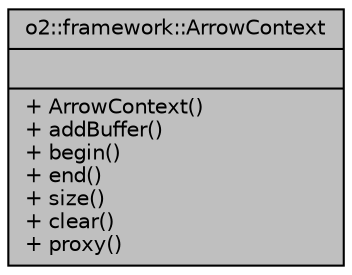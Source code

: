 digraph "o2::framework::ArrowContext"
{
 // INTERACTIVE_SVG=YES
  bgcolor="transparent";
  edge [fontname="Helvetica",fontsize="10",labelfontname="Helvetica",labelfontsize="10"];
  node [fontname="Helvetica",fontsize="10",shape=record];
  Node1 [label="{o2::framework::ArrowContext\n||+ ArrowContext()\l+ addBuffer()\l+ begin()\l+ end()\l+ size()\l+ clear()\l+ proxy()\l}",height=0.2,width=0.4,color="black", fillcolor="grey75", style="filled", fontcolor="black"];
}
